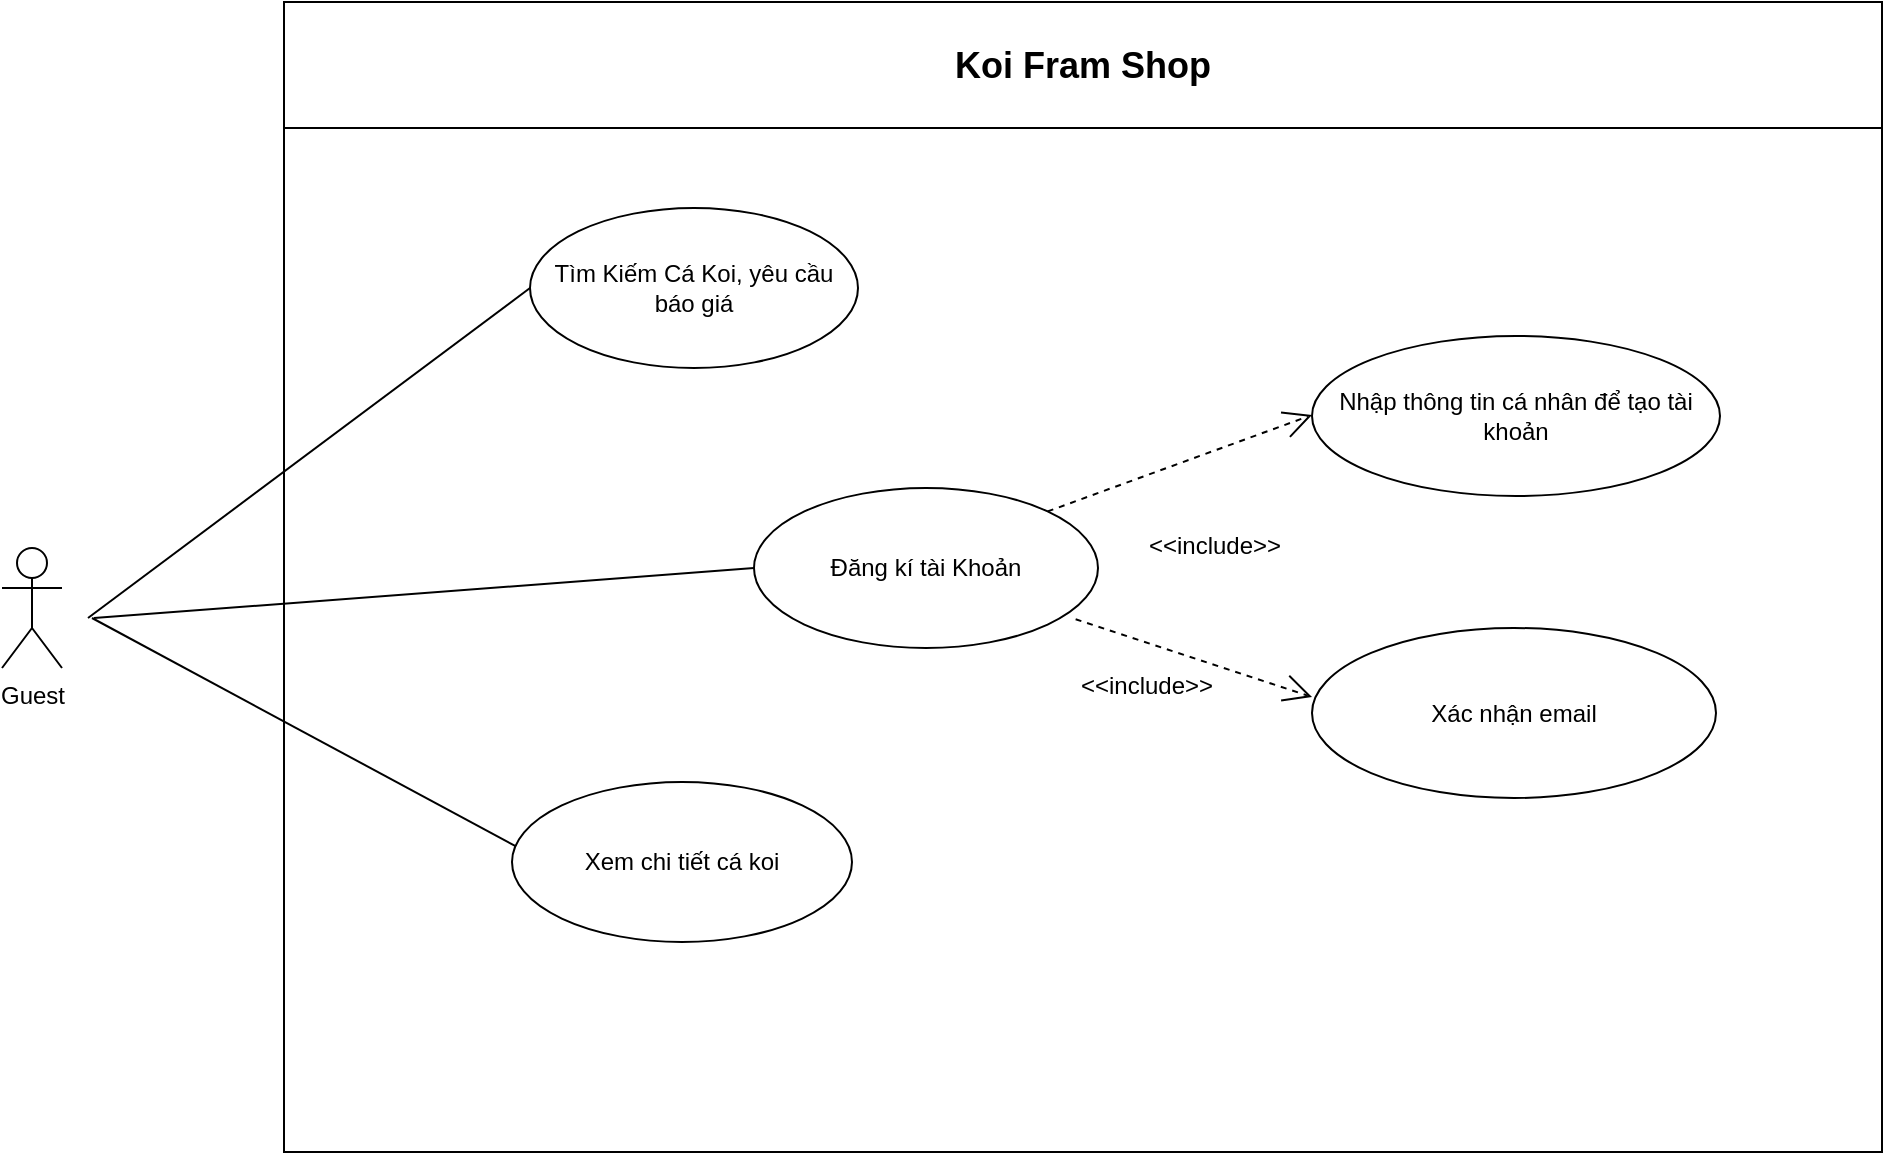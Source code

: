 <mxfile version="25.0.3">
  <diagram name="Trang-1" id="wSwTjTDbP9QSW4C1Lc9O">
    <mxGraphModel grid="0" page="0" gridSize="10" guides="1" tooltips="1" connect="1" arrows="1" fold="1" pageScale="1" pageWidth="827" pageHeight="1169" math="0" shadow="0">
      <root>
        <mxCell id="0" />
        <mxCell id="1" parent="0" />
        <mxCell id="ckZpL8dPmvNHeQL6rXLR-1" value="&lt;font style=&quot;font-size: 18px;&quot;&gt;Koi Fram Shop&lt;/font&gt;" style="swimlane;whiteSpace=wrap;html=1;startSize=63;" vertex="1" parent="1">
          <mxGeometry x="-48" y="3" width="799" height="575" as="geometry" />
        </mxCell>
        <mxCell id="ckZpL8dPmvNHeQL6rXLR-12" value="Tìm Kiếm Cá Koi, yêu cầu báo giá" style="ellipse;whiteSpace=wrap;html=1;" vertex="1" parent="ckZpL8dPmvNHeQL6rXLR-1">
          <mxGeometry x="123" y="103" width="164" height="80" as="geometry" />
        </mxCell>
        <mxCell id="ckZpL8dPmvNHeQL6rXLR-13" value="Đăng kí tài Khoản" style="ellipse;whiteSpace=wrap;html=1;" vertex="1" parent="ckZpL8dPmvNHeQL6rXLR-1">
          <mxGeometry x="235" y="243" width="172" height="80" as="geometry" />
        </mxCell>
        <mxCell id="ckZpL8dPmvNHeQL6rXLR-14" value="Xem chi tiết cá koi" style="ellipse;whiteSpace=wrap;html=1;" vertex="1" parent="ckZpL8dPmvNHeQL6rXLR-1">
          <mxGeometry x="114" y="390" width="170" height="80" as="geometry" />
        </mxCell>
        <mxCell id="ckZpL8dPmvNHeQL6rXLR-15" value="Nhập thông tin cá nhân để tạo tài khoản" style="ellipse;whiteSpace=wrap;html=1;" vertex="1" parent="ckZpL8dPmvNHeQL6rXLR-1">
          <mxGeometry x="514" y="167" width="204" height="80" as="geometry" />
        </mxCell>
        <mxCell id="ckZpL8dPmvNHeQL6rXLR-16" value="Xác nhận email" style="ellipse;whiteSpace=wrap;html=1;" vertex="1" parent="ckZpL8dPmvNHeQL6rXLR-1">
          <mxGeometry x="514" y="313" width="202" height="85" as="geometry" />
        </mxCell>
        <mxCell id="SKALcGTb6-wJlBO4DA7Z-2" value="&amp;lt;&amp;lt;include&amp;gt;&amp;gt;" style="text;html=1;align=center;verticalAlign=middle;resizable=0;points=[];autosize=1;strokeColor=none;fillColor=none;" vertex="1" parent="ckZpL8dPmvNHeQL6rXLR-1">
          <mxGeometry x="389" y="329" width="84" height="26" as="geometry" />
        </mxCell>
        <mxCell id="SKALcGTb6-wJlBO4DA7Z-3" value="" style="endArrow=open;endSize=12;dashed=1;html=1;rounded=0;exitX=1;exitY=0;exitDx=0;exitDy=0;" edge="1" parent="ckZpL8dPmvNHeQL6rXLR-1" source="ckZpL8dPmvNHeQL6rXLR-13">
          <mxGeometry width="160" relative="1" as="geometry">
            <mxPoint x="354" y="206.5" as="sourcePoint" />
            <mxPoint x="514" y="206.5" as="targetPoint" />
          </mxGeometry>
        </mxCell>
        <mxCell id="SKALcGTb6-wJlBO4DA7Z-4" value="" style="endArrow=open;endSize=12;dashed=1;html=1;rounded=0;exitX=0.935;exitY=0.82;exitDx=0;exitDy=0;exitPerimeter=0;" edge="1" parent="ckZpL8dPmvNHeQL6rXLR-1" source="ckZpL8dPmvNHeQL6rXLR-13">
          <mxGeometry width="160" relative="1" as="geometry">
            <mxPoint x="354" y="347.5" as="sourcePoint" />
            <mxPoint x="514" y="347.5" as="targetPoint" />
          </mxGeometry>
        </mxCell>
        <mxCell id="ckZpL8dPmvNHeQL6rXLR-8" value="Guest" style="shape=umlActor;verticalLabelPosition=bottom;verticalAlign=top;html=1;outlineConnect=0;" vertex="1" parent="1">
          <mxGeometry x="-189" y="276" width="30" height="60" as="geometry" />
        </mxCell>
        <mxCell id="ckZpL8dPmvNHeQL6rXLR-17" value="" style="endArrow=none;html=1;rounded=0;entryX=0;entryY=0.5;entryDx=0;entryDy=0;" edge="1" parent="1" target="ckZpL8dPmvNHeQL6rXLR-13">
          <mxGeometry width="50" height="50" relative="1" as="geometry">
            <mxPoint x="-143" y="311" as="sourcePoint" />
            <mxPoint x="-98" y="261" as="targetPoint" />
          </mxGeometry>
        </mxCell>
        <mxCell id="ckZpL8dPmvNHeQL6rXLR-18" value="" style="endArrow=none;html=1;rounded=0;entryX=0;entryY=0.5;entryDx=0;entryDy=0;" edge="1" parent="1" target="ckZpL8dPmvNHeQL6rXLR-12">
          <mxGeometry width="50" height="50" relative="1" as="geometry">
            <mxPoint x="-146" y="311" as="sourcePoint" />
            <mxPoint x="-85" y="241" as="targetPoint" />
          </mxGeometry>
        </mxCell>
        <mxCell id="ckZpL8dPmvNHeQL6rXLR-19" value="" style="endArrow=none;html=1;rounded=0;entryX=0.012;entryY=0.403;entryDx=0;entryDy=0;entryPerimeter=0;" edge="1" parent="1" target="ckZpL8dPmvNHeQL6rXLR-14">
          <mxGeometry width="50" height="50" relative="1" as="geometry">
            <mxPoint x="-144" y="311" as="sourcePoint" />
            <mxPoint x="-84" y="321" as="targetPoint" />
          </mxGeometry>
        </mxCell>
        <mxCell id="SKALcGTb6-wJlBO4DA7Z-1" value="&amp;lt;&amp;lt;include&amp;gt;&amp;gt;" style="text;html=1;align=center;verticalAlign=middle;resizable=0;points=[];autosize=1;strokeColor=none;fillColor=none;" vertex="1" parent="1">
          <mxGeometry x="375" y="262" width="84" height="26" as="geometry" />
        </mxCell>
      </root>
    </mxGraphModel>
  </diagram>
</mxfile>
